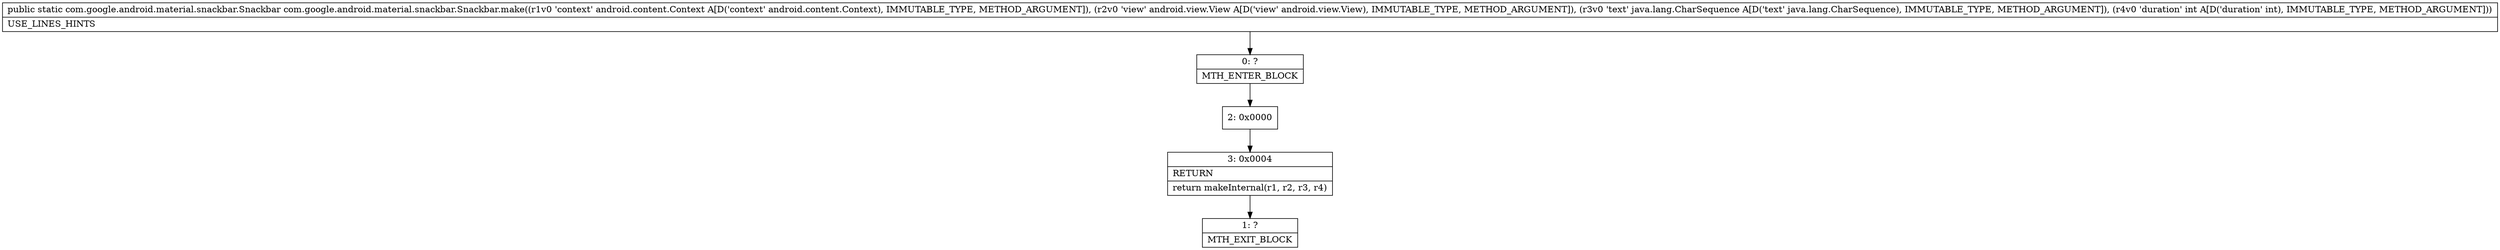 digraph "CFG forcom.google.android.material.snackbar.Snackbar.make(Landroid\/content\/Context;Landroid\/view\/View;Ljava\/lang\/CharSequence;I)Lcom\/google\/android\/material\/snackbar\/Snackbar;" {
Node_0 [shape=record,label="{0\:\ ?|MTH_ENTER_BLOCK\l}"];
Node_2 [shape=record,label="{2\:\ 0x0000}"];
Node_3 [shape=record,label="{3\:\ 0x0004|RETURN\l|return makeInternal(r1, r2, r3, r4)\l}"];
Node_1 [shape=record,label="{1\:\ ?|MTH_EXIT_BLOCK\l}"];
MethodNode[shape=record,label="{public static com.google.android.material.snackbar.Snackbar com.google.android.material.snackbar.Snackbar.make((r1v0 'context' android.content.Context A[D('context' android.content.Context), IMMUTABLE_TYPE, METHOD_ARGUMENT]), (r2v0 'view' android.view.View A[D('view' android.view.View), IMMUTABLE_TYPE, METHOD_ARGUMENT]), (r3v0 'text' java.lang.CharSequence A[D('text' java.lang.CharSequence), IMMUTABLE_TYPE, METHOD_ARGUMENT]), (r4v0 'duration' int A[D('duration' int), IMMUTABLE_TYPE, METHOD_ARGUMENT]))  | USE_LINES_HINTS\l}"];
MethodNode -> Node_0;Node_0 -> Node_2;
Node_2 -> Node_3;
Node_3 -> Node_1;
}

